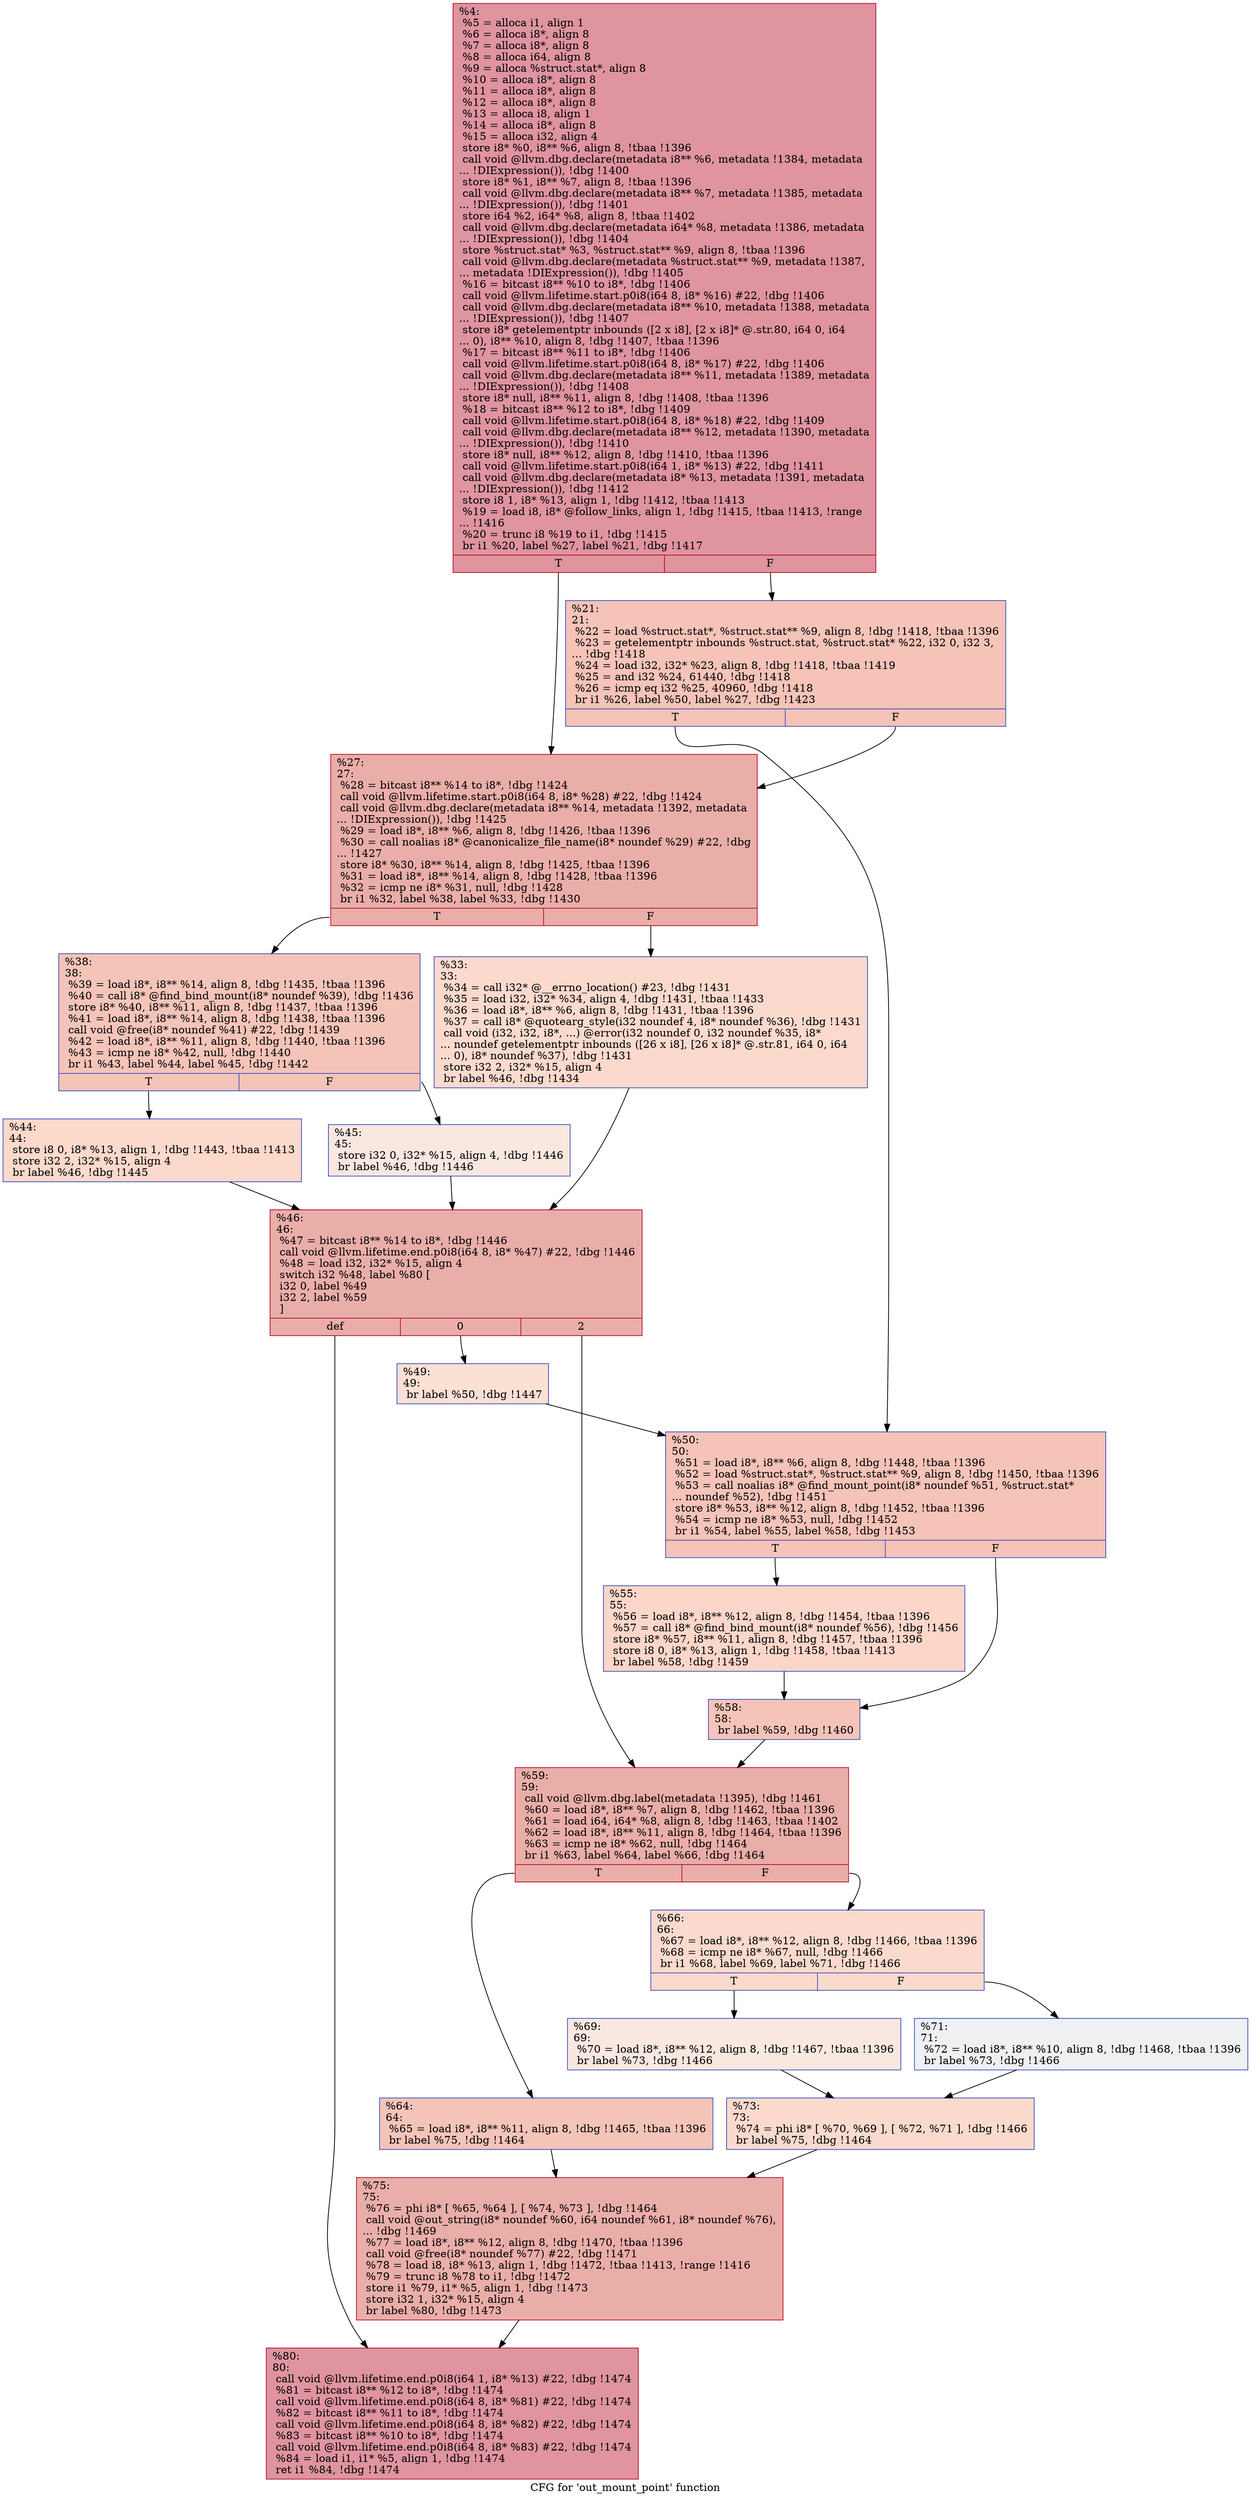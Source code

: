 digraph "CFG for 'out_mount_point' function" {
	label="CFG for 'out_mount_point' function";

	Node0x15faf20 [shape=record,color="#b70d28ff", style=filled, fillcolor="#b70d2870",label="{%4:\l  %5 = alloca i1, align 1\l  %6 = alloca i8*, align 8\l  %7 = alloca i8*, align 8\l  %8 = alloca i64, align 8\l  %9 = alloca %struct.stat*, align 8\l  %10 = alloca i8*, align 8\l  %11 = alloca i8*, align 8\l  %12 = alloca i8*, align 8\l  %13 = alloca i8, align 1\l  %14 = alloca i8*, align 8\l  %15 = alloca i32, align 4\l  store i8* %0, i8** %6, align 8, !tbaa !1396\l  call void @llvm.dbg.declare(metadata i8** %6, metadata !1384, metadata\l... !DIExpression()), !dbg !1400\l  store i8* %1, i8** %7, align 8, !tbaa !1396\l  call void @llvm.dbg.declare(metadata i8** %7, metadata !1385, metadata\l... !DIExpression()), !dbg !1401\l  store i64 %2, i64* %8, align 8, !tbaa !1402\l  call void @llvm.dbg.declare(metadata i64* %8, metadata !1386, metadata\l... !DIExpression()), !dbg !1404\l  store %struct.stat* %3, %struct.stat** %9, align 8, !tbaa !1396\l  call void @llvm.dbg.declare(metadata %struct.stat** %9, metadata !1387,\l... metadata !DIExpression()), !dbg !1405\l  %16 = bitcast i8** %10 to i8*, !dbg !1406\l  call void @llvm.lifetime.start.p0i8(i64 8, i8* %16) #22, !dbg !1406\l  call void @llvm.dbg.declare(metadata i8** %10, metadata !1388, metadata\l... !DIExpression()), !dbg !1407\l  store i8* getelementptr inbounds ([2 x i8], [2 x i8]* @.str.80, i64 0, i64\l... 0), i8** %10, align 8, !dbg !1407, !tbaa !1396\l  %17 = bitcast i8** %11 to i8*, !dbg !1406\l  call void @llvm.lifetime.start.p0i8(i64 8, i8* %17) #22, !dbg !1406\l  call void @llvm.dbg.declare(metadata i8** %11, metadata !1389, metadata\l... !DIExpression()), !dbg !1408\l  store i8* null, i8** %11, align 8, !dbg !1408, !tbaa !1396\l  %18 = bitcast i8** %12 to i8*, !dbg !1409\l  call void @llvm.lifetime.start.p0i8(i64 8, i8* %18) #22, !dbg !1409\l  call void @llvm.dbg.declare(metadata i8** %12, metadata !1390, metadata\l... !DIExpression()), !dbg !1410\l  store i8* null, i8** %12, align 8, !dbg !1410, !tbaa !1396\l  call void @llvm.lifetime.start.p0i8(i64 1, i8* %13) #22, !dbg !1411\l  call void @llvm.dbg.declare(metadata i8* %13, metadata !1391, metadata\l... !DIExpression()), !dbg !1412\l  store i8 1, i8* %13, align 1, !dbg !1412, !tbaa !1413\l  %19 = load i8, i8* @follow_links, align 1, !dbg !1415, !tbaa !1413, !range\l... !1416\l  %20 = trunc i8 %19 to i1, !dbg !1415\l  br i1 %20, label %27, label %21, !dbg !1417\l|{<s0>T|<s1>F}}"];
	Node0x15faf20:s0 -> Node0x15fb780;
	Node0x15faf20:s1 -> Node0x15fb730;
	Node0x15fb730 [shape=record,color="#3d50c3ff", style=filled, fillcolor="#e8765c70",label="{%21:\l21:                                               \l  %22 = load %struct.stat*, %struct.stat** %9, align 8, !dbg !1418, !tbaa !1396\l  %23 = getelementptr inbounds %struct.stat, %struct.stat* %22, i32 0, i32 3,\l... !dbg !1418\l  %24 = load i32, i32* %23, align 8, !dbg !1418, !tbaa !1419\l  %25 = and i32 %24, 61440, !dbg !1418\l  %26 = icmp eq i32 %25, 40960, !dbg !1418\l  br i1 %26, label %50, label %27, !dbg !1423\l|{<s0>T|<s1>F}}"];
	Node0x15fb730:s0 -> Node0x15fb9b0;
	Node0x15fb730:s1 -> Node0x15fb780;
	Node0x15fb780 [shape=record,color="#b70d28ff", style=filled, fillcolor="#d0473d70",label="{%27:\l27:                                               \l  %28 = bitcast i8** %14 to i8*, !dbg !1424\l  call void @llvm.lifetime.start.p0i8(i64 8, i8* %28) #22, !dbg !1424\l  call void @llvm.dbg.declare(metadata i8** %14, metadata !1392, metadata\l... !DIExpression()), !dbg !1425\l  %29 = load i8*, i8** %6, align 8, !dbg !1426, !tbaa !1396\l  %30 = call noalias i8* @canonicalize_file_name(i8* noundef %29) #22, !dbg\l... !1427\l  store i8* %30, i8** %14, align 8, !dbg !1425, !tbaa !1396\l  %31 = load i8*, i8** %14, align 8, !dbg !1428, !tbaa !1396\l  %32 = icmp ne i8* %31, null, !dbg !1428\l  br i1 %32, label %38, label %33, !dbg !1430\l|{<s0>T|<s1>F}}"];
	Node0x15fb780:s0 -> Node0x15fb820;
	Node0x15fb780:s1 -> Node0x15fb7d0;
	Node0x15fb7d0 [shape=record,color="#3d50c3ff", style=filled, fillcolor="#f7ac8e70",label="{%33:\l33:                                               \l  %34 = call i32* @__errno_location() #23, !dbg !1431\l  %35 = load i32, i32* %34, align 4, !dbg !1431, !tbaa !1433\l  %36 = load i8*, i8** %6, align 8, !dbg !1431, !tbaa !1396\l  %37 = call i8* @quotearg_style(i32 noundef 4, i8* noundef %36), !dbg !1431\l  call void (i32, i32, i8*, ...) @error(i32 noundef 0, i32 noundef %35, i8*\l... noundef getelementptr inbounds ([26 x i8], [26 x i8]* @.str.81, i64 0, i64\l... 0), i8* noundef %37), !dbg !1431\l  store i32 2, i32* %15, align 4\l  br label %46, !dbg !1434\l}"];
	Node0x15fb7d0 -> Node0x15fb910;
	Node0x15fb820 [shape=record,color="#3d50c3ff", style=filled, fillcolor="#e97a5f70",label="{%38:\l38:                                               \l  %39 = load i8*, i8** %14, align 8, !dbg !1435, !tbaa !1396\l  %40 = call i8* @find_bind_mount(i8* noundef %39), !dbg !1436\l  store i8* %40, i8** %11, align 8, !dbg !1437, !tbaa !1396\l  %41 = load i8*, i8** %14, align 8, !dbg !1438, !tbaa !1396\l  call void @free(i8* noundef %41) #22, !dbg !1439\l  %42 = load i8*, i8** %11, align 8, !dbg !1440, !tbaa !1396\l  %43 = icmp ne i8* %42, null, !dbg !1440\l  br i1 %43, label %44, label %45, !dbg !1442\l|{<s0>T|<s1>F}}"];
	Node0x15fb820:s0 -> Node0x15fb870;
	Node0x15fb820:s1 -> Node0x15fb8c0;
	Node0x15fb870 [shape=record,color="#3d50c3ff", style=filled, fillcolor="#f7a88970",label="{%44:\l44:                                               \l  store i8 0, i8* %13, align 1, !dbg !1443, !tbaa !1413\l  store i32 2, i32* %15, align 4\l  br label %46, !dbg !1445\l}"];
	Node0x15fb870 -> Node0x15fb910;
	Node0x15fb8c0 [shape=record,color="#3d50c3ff", style=filled, fillcolor="#f1ccb870",label="{%45:\l45:                                               \l  store i32 0, i32* %15, align 4, !dbg !1446\l  br label %46, !dbg !1446\l}"];
	Node0x15fb8c0 -> Node0x15fb910;
	Node0x15fb910 [shape=record,color="#b70d28ff", style=filled, fillcolor="#d0473d70",label="{%46:\l46:                                               \l  %47 = bitcast i8** %14 to i8*, !dbg !1446\l  call void @llvm.lifetime.end.p0i8(i64 8, i8* %47) #22, !dbg !1446\l  %48 = load i32, i32* %15, align 4\l  switch i32 %48, label %80 [\l    i32 0, label %49\l    i32 2, label %59\l  ]\l|{<s0>def|<s1>0|<s2>2}}"];
	Node0x15fb910:s0 -> Node0x15fbcd0;
	Node0x15fb910:s1 -> Node0x15fb960;
	Node0x15fb910:s2 -> Node0x15fbaa0;
	Node0x15fb960 [shape=record,color="#3d50c3ff", style=filled, fillcolor="#f7b99e70",label="{%49:\l49:                                               \l  br label %50, !dbg !1447\l}"];
	Node0x15fb960 -> Node0x15fb9b0;
	Node0x15fb9b0 [shape=record,color="#3d50c3ff", style=filled, fillcolor="#e8765c70",label="{%50:\l50:                                               \l  %51 = load i8*, i8** %6, align 8, !dbg !1448, !tbaa !1396\l  %52 = load %struct.stat*, %struct.stat** %9, align 8, !dbg !1450, !tbaa !1396\l  %53 = call noalias i8* @find_mount_point(i8* noundef %51, %struct.stat*\l... noundef %52), !dbg !1451\l  store i8* %53, i8** %12, align 8, !dbg !1452, !tbaa !1396\l  %54 = icmp ne i8* %53, null, !dbg !1452\l  br i1 %54, label %55, label %58, !dbg !1453\l|{<s0>T|<s1>F}}"];
	Node0x15fb9b0:s0 -> Node0x15fba00;
	Node0x15fb9b0:s1 -> Node0x15fba50;
	Node0x15fba00 [shape=record,color="#3d50c3ff", style=filled, fillcolor="#f6a38570",label="{%55:\l55:                                               \l  %56 = load i8*, i8** %12, align 8, !dbg !1454, !tbaa !1396\l  %57 = call i8* @find_bind_mount(i8* noundef %56), !dbg !1456\l  store i8* %57, i8** %11, align 8, !dbg !1457, !tbaa !1396\l  store i8 0, i8* %13, align 1, !dbg !1458, !tbaa !1413\l  br label %58, !dbg !1459\l}"];
	Node0x15fba00 -> Node0x15fba50;
	Node0x15fba50 [shape=record,color="#3d50c3ff", style=filled, fillcolor="#e8765c70",label="{%58:\l58:                                               \l  br label %59, !dbg !1460\l}"];
	Node0x15fba50 -> Node0x15fbaa0;
	Node0x15fbaa0 [shape=record,color="#b70d28ff", style=filled, fillcolor="#d0473d70",label="{%59:\l59:                                               \l  call void @llvm.dbg.label(metadata !1395), !dbg !1461\l  %60 = load i8*, i8** %7, align 8, !dbg !1462, !tbaa !1396\l  %61 = load i64, i64* %8, align 8, !dbg !1463, !tbaa !1402\l  %62 = load i8*, i8** %11, align 8, !dbg !1464, !tbaa !1396\l  %63 = icmp ne i8* %62, null, !dbg !1464\l  br i1 %63, label %64, label %66, !dbg !1464\l|{<s0>T|<s1>F}}"];
	Node0x15fbaa0:s0 -> Node0x15fbaf0;
	Node0x15fbaa0:s1 -> Node0x15fbb40;
	Node0x15fbaf0 [shape=record,color="#3d50c3ff", style=filled, fillcolor="#e97a5f70",label="{%64:\l64:                                               \l  %65 = load i8*, i8** %11, align 8, !dbg !1465, !tbaa !1396\l  br label %75, !dbg !1464\l}"];
	Node0x15fbaf0 -> Node0x15fbc80;
	Node0x15fbb40 [shape=record,color="#3d50c3ff", style=filled, fillcolor="#f7ac8e70",label="{%66:\l66:                                               \l  %67 = load i8*, i8** %12, align 8, !dbg !1466, !tbaa !1396\l  %68 = icmp ne i8* %67, null, !dbg !1466\l  br i1 %68, label %69, label %71, !dbg !1466\l|{<s0>T|<s1>F}}"];
	Node0x15fbb40:s0 -> Node0x15fbb90;
	Node0x15fbb40:s1 -> Node0x15fbbe0;
	Node0x15fbb90 [shape=record,color="#3d50c3ff", style=filled, fillcolor="#f1ccb870",label="{%69:\l69:                                               \l  %70 = load i8*, i8** %12, align 8, !dbg !1467, !tbaa !1396\l  br label %73, !dbg !1466\l}"];
	Node0x15fbb90 -> Node0x15fbc30;
	Node0x15fbbe0 [shape=record,color="#3d50c3ff", style=filled, fillcolor="#d9dce170",label="{%71:\l71:                                               \l  %72 = load i8*, i8** %10, align 8, !dbg !1468, !tbaa !1396\l  br label %73, !dbg !1466\l}"];
	Node0x15fbbe0 -> Node0x15fbc30;
	Node0x15fbc30 [shape=record,color="#3d50c3ff", style=filled, fillcolor="#f7ac8e70",label="{%73:\l73:                                               \l  %74 = phi i8* [ %70, %69 ], [ %72, %71 ], !dbg !1466\l  br label %75, !dbg !1464\l}"];
	Node0x15fbc30 -> Node0x15fbc80;
	Node0x15fbc80 [shape=record,color="#b70d28ff", style=filled, fillcolor="#d0473d70",label="{%75:\l75:                                               \l  %76 = phi i8* [ %65, %64 ], [ %74, %73 ], !dbg !1464\l  call void @out_string(i8* noundef %60, i64 noundef %61, i8* noundef %76),\l... !dbg !1469\l  %77 = load i8*, i8** %12, align 8, !dbg !1470, !tbaa !1396\l  call void @free(i8* noundef %77) #22, !dbg !1471\l  %78 = load i8, i8* %13, align 1, !dbg !1472, !tbaa !1413, !range !1416\l  %79 = trunc i8 %78 to i1, !dbg !1472\l  store i1 %79, i1* %5, align 1, !dbg !1473\l  store i32 1, i32* %15, align 4\l  br label %80, !dbg !1473\l}"];
	Node0x15fbc80 -> Node0x15fbcd0;
	Node0x15fbcd0 [shape=record,color="#b70d28ff", style=filled, fillcolor="#b70d2870",label="{%80:\l80:                                               \l  call void @llvm.lifetime.end.p0i8(i64 1, i8* %13) #22, !dbg !1474\l  %81 = bitcast i8** %12 to i8*, !dbg !1474\l  call void @llvm.lifetime.end.p0i8(i64 8, i8* %81) #22, !dbg !1474\l  %82 = bitcast i8** %11 to i8*, !dbg !1474\l  call void @llvm.lifetime.end.p0i8(i64 8, i8* %82) #22, !dbg !1474\l  %83 = bitcast i8** %10 to i8*, !dbg !1474\l  call void @llvm.lifetime.end.p0i8(i64 8, i8* %83) #22, !dbg !1474\l  %84 = load i1, i1* %5, align 1, !dbg !1474\l  ret i1 %84, !dbg !1474\l}"];
}
